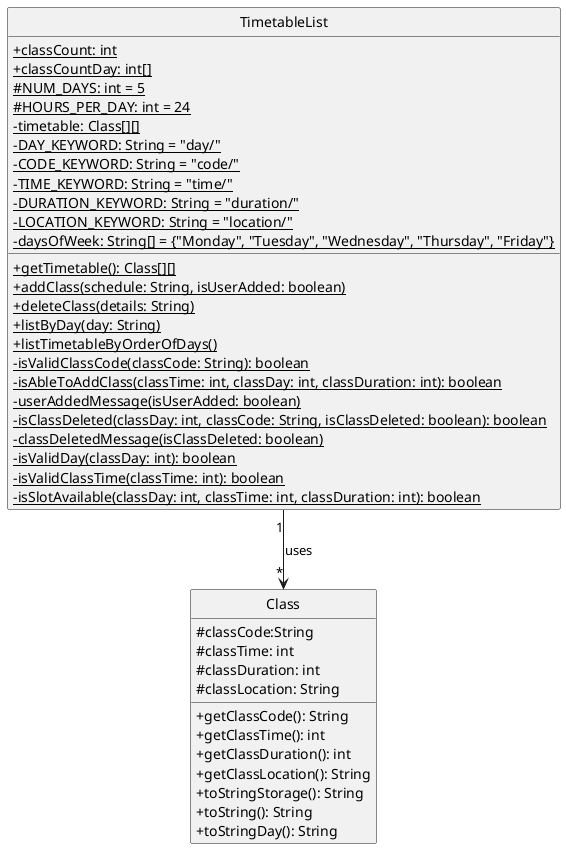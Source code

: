 @startuml
'https://plantuml.com/class-diagram

hide circle
skinparam classAttributeIconSize 0

class Class{
    # classCode:String
    # classTime: int
    # classDuration: int
    # classLocation: String
    + getClassCode(): String
    + getClassTime(): int
    + getClassDuration(): int
    + getClassLocation(): String
    + toStringStorage(): String
    + toString(): String
    + toStringDay(): String
}

class TimetableList{
    + {static} classCount: int
    + {static} classCountDay: int[]
    # {static} NUM_DAYS: int = 5
    # {static} HOURS_PER_DAY: int = 24
    - {static} timetable: Class[][]
    - {static} DAY_KEYWORD: String = "day/"
    - {static} CODE_KEYWORD: String = "code/"
    - {static} TIME_KEYWORD: String = "time/"
    - {static} DURATION_KEYWORD: String = "duration/"
    - {static} LOCATION_KEYWORD: String = "location/"
    - {static} daysOfWeek: String[] = {"Monday", "Tuesday", "Wednesday", "Thursday", "Friday"}
    + {static} getTimetable(): Class[][]
    + {static} addClass(schedule: String, isUserAdded: boolean)
    + {static} deleteClass(details: String)
    + {static} listByDay(day: String)
    + {static} listTimetableByOrderOfDays()
    - {static} isValidClassCode(classCode: String): boolean
    - {static} isAbleToAddClass(classTime: int, classDay: int, classDuration: int): boolean
    - {static} userAddedMessage(isUserAdded: boolean)
    - {static} isClassDeleted(classDay: int, classCode: String, isClassDeleted: boolean): boolean
    - {static} classDeletedMessage(isClassDeleted: boolean)
    - {static} isValidDay(classDay: int): boolean
    - {static} isValidClassTime(classTime: int): boolean
    - {static} isSlotAvailable(classDay: int, classTime: int, classDuration: int): boolean
}

TimetableList "1" --> "*" Class: uses
@enduml